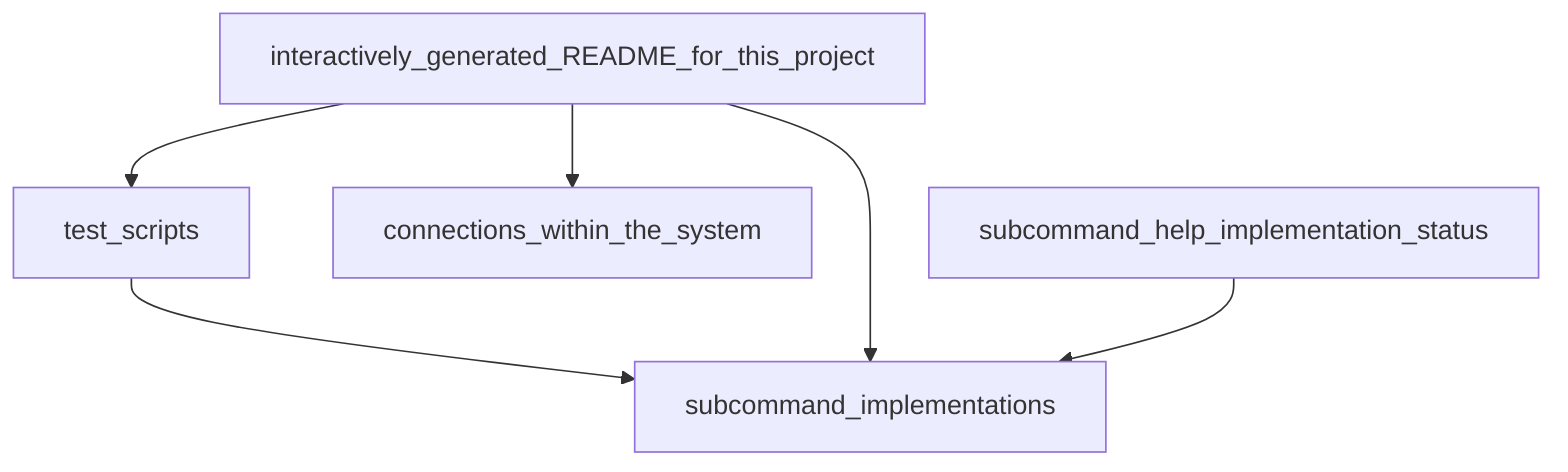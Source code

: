 graph TD;
  test_scripts --> subcommand_implementations;
  interactively_generated_README_for_this_project --> subcommand_implementations;
  interactively_generated_README_for_this_project --> test_scripts;
  interactively_generated_README_for_this_project --> connections_within_the_system;
  subcommand_help_implementation_status --> subcommand_implementations;